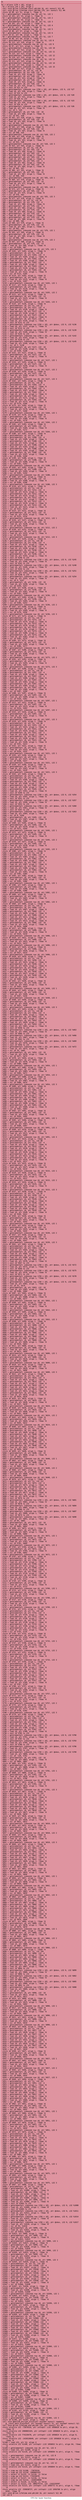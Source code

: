 digraph "CFG for 'main' function" {
	label="CFG for 'main' function";

	Node0x16aaf7a0 [shape=record,color="#b70d28ff", style=filled, fillcolor="#b70d2870" fontname="Courier",label="{0:\l|  %1 = alloca [176 x i8], align 1\l  %2 = alloca [16 x i8], align 1\l  call void @llvm.lifetime.start.p0(i64 16, ptr nonnull %2) #4\l  call void @llvm.lifetime.start.p0(i64 176, ptr nonnull %1) #4\l  store i8 99, ptr %1, align 1, !tbaa !6\l  %3 = getelementptr inbounds nuw i8, ptr %1, i32 1\l  store i8 101, ptr %3, align 1, !tbaa !6\l  %4 = getelementptr inbounds nuw i8, ptr %1, i32 2\l  store i8 115, ptr %4, align 1, !tbaa !6\l  %5 = getelementptr inbounds nuw i8, ptr %1, i32 3\l  store i8 101, ptr %5, align 1, !tbaa !6\l  %6 = getelementptr inbounds nuw i8, ptr %1, i32 4\l  store i8 52, ptr %6, align 1, !tbaa !6\l  %7 = getelementptr inbounds nuw i8, ptr %1, i32 5\l  store i8 48, ptr %7, align 1, !tbaa !6\l  %8 = getelementptr inbounds nuw i8, ptr %1, i32 6\l  store i8 52, ptr %8, align 1, !tbaa !6\l  %9 = getelementptr inbounds nuw i8, ptr %1, i32 7\l  store i8 48, ptr %9, align 1, !tbaa !6\l  %10 = getelementptr inbounds nuw i8, ptr %1, i32 8\l  store i8 112, ptr %10, align 1, !tbaa !6\l  %11 = getelementptr inbounds nuw i8, ptr %1, i32 9\l  store i8 97, ptr %11, align 1, !tbaa !6\l  %12 = getelementptr inbounds nuw i8, ptr %1, i32 10\l  store i8 115, ptr %12, align 1, !tbaa !6\l  %13 = getelementptr inbounds nuw i8, ptr %1, i32 11\l  store i8 115, ptr %13, align 1, !tbaa !6\l  %14 = getelementptr inbounds nuw i8, ptr %1, i32 12\l  store i8 119, ptr %14, align 1, !tbaa !6\l  %15 = getelementptr inbounds nuw i8, ptr %1, i32 13\l  store i8 111, ptr %15, align 1, !tbaa !6\l  %16 = getelementptr inbounds nuw i8, ptr %1, i32 14\l  store i8 114, ptr %16, align 1, !tbaa !6\l  %17 = getelementptr inbounds nuw i8, ptr %1, i32 15\l  store i8 100, ptr %17, align 1, !tbaa !6\l  %18 = getelementptr i8, ptr %1, i32 16\l  %19 = getelementptr i8, ptr %18, i32 -4\l  %20 = load i8, ptr %19, align 1, !tbaa !6\l  %21 = getelementptr i8, ptr %18, i32 -3\l  %22 = load i8, ptr %21, align 1, !tbaa !6\l  %23 = getelementptr i8, ptr %18, i32 -2\l  %24 = load i8, ptr %23, align 1, !tbaa !6\l  %25 = getelementptr i8, ptr %18, i32 -1\l  %26 = load i8, ptr %25, align 1, !tbaa !6\l  %27 = zext i8 %22 to i32\l  %28 = getelementptr inbounds nuw [256 x i8], ptr @sbox, i32 0, i32 %27\l  %29 = load i8, ptr %28, align 1, !tbaa !6\l  %30 = zext i8 %24 to i32\l  %31 = getelementptr inbounds nuw [256 x i8], ptr @sbox, i32 0, i32 %30\l  %32 = load i8, ptr %31, align 1, !tbaa !6\l  %33 = zext i8 %26 to i32\l  %34 = getelementptr inbounds nuw [256 x i8], ptr @sbox, i32 0, i32 %33\l  %35 = load i8, ptr %34, align 1, !tbaa !6\l  %36 = zext i8 %20 to i32\l  %37 = getelementptr inbounds nuw [256 x i8], ptr @sbox, i32 0, i32 %36\l  %38 = load i8, ptr %37, align 1, !tbaa !6\l  %39 = xor i8 1, %29\l  %40 = getelementptr i8, ptr %18, i32 -16\l  %41 = load i8, ptr %40, align 1, !tbaa !6\l  %42 = xor i8 %41, %39\l  store i8 %42, ptr %18, align 1, !tbaa !6\l  %43 = getelementptr i8, ptr %18, i32 -15\l  %44 = load i8, ptr %43, align 1, !tbaa !6\l  %45 = xor i8 %44, %32\l  %46 = getelementptr inbounds nuw i8, ptr %18, i32 1\l  store i8 %45, ptr %46, align 1, !tbaa !6\l  %47 = getelementptr i8, ptr %18, i32 -14\l  %48 = load i8, ptr %47, align 1, !tbaa !6\l  %49 = xor i8 %48, %35\l  %50 = getelementptr inbounds nuw i8, ptr %18, i32 2\l  store i8 %49, ptr %50, align 1, !tbaa !6\l  %51 = getelementptr i8, ptr %18, i32 -13\l  %52 = load i8, ptr %51, align 1, !tbaa !6\l  %53 = xor i8 %52, %38\l  %54 = getelementptr inbounds nuw i8, ptr %18, i32 3\l  store i8 %53, ptr %54, align 1, !tbaa !6\l  %55 = getelementptr i8, ptr %1, i32 20\l  %56 = getelementptr i8, ptr %55, i32 -4\l  %57 = load i8, ptr %56, align 1, !tbaa !6\l  %58 = getelementptr i8, ptr %55, i32 -3\l  %59 = load i8, ptr %58, align 1, !tbaa !6\l  %60 = getelementptr i8, ptr %55, i32 -2\l  %61 = load i8, ptr %60, align 1, !tbaa !6\l  %62 = getelementptr i8, ptr %55, i32 -1\l  %63 = load i8, ptr %62, align 1, !tbaa !6\l  %64 = getelementptr i8, ptr %55, i32 -16\l  %65 = load i8, ptr %64, align 1, !tbaa !6\l  %66 = xor i8 %65, %57\l  store i8 %66, ptr %55, align 1, !tbaa !6\l  %67 = getelementptr i8, ptr %55, i32 -15\l  %68 = load i8, ptr %67, align 1, !tbaa !6\l  %69 = xor i8 %68, %59\l  %70 = getelementptr inbounds nuw i8, ptr %55, i32 1\l  store i8 %69, ptr %70, align 1, !tbaa !6\l  %71 = getelementptr i8, ptr %55, i32 -14\l  %72 = load i8, ptr %71, align 1, !tbaa !6\l  %73 = xor i8 %72, %61\l  %74 = getelementptr inbounds nuw i8, ptr %55, i32 2\l  store i8 %73, ptr %74, align 1, !tbaa !6\l  %75 = getelementptr i8, ptr %55, i32 -13\l  %76 = load i8, ptr %75, align 1, !tbaa !6\l  %77 = xor i8 %76, %63\l  %78 = getelementptr inbounds nuw i8, ptr %55, i32 3\l  store i8 %77, ptr %78, align 1, !tbaa !6\l  %79 = getelementptr i8, ptr %1, i32 24\l  %80 = getelementptr i8, ptr %79, i32 -4\l  %81 = load i8, ptr %80, align 1, !tbaa !6\l  %82 = getelementptr i8, ptr %79, i32 -3\l  %83 = load i8, ptr %82, align 1, !tbaa !6\l  %84 = getelementptr i8, ptr %79, i32 -2\l  %85 = load i8, ptr %84, align 1, !tbaa !6\l  %86 = getelementptr i8, ptr %79, i32 -1\l  %87 = load i8, ptr %86, align 1, !tbaa !6\l  %88 = getelementptr i8, ptr %79, i32 -16\l  %89 = load i8, ptr %88, align 1, !tbaa !6\l  %90 = xor i8 %89, %81\l  store i8 %90, ptr %79, align 1, !tbaa !6\l  %91 = getelementptr i8, ptr %79, i32 -15\l  %92 = load i8, ptr %91, align 1, !tbaa !6\l  %93 = xor i8 %92, %83\l  %94 = getelementptr inbounds nuw i8, ptr %79, i32 1\l  store i8 %93, ptr %94, align 1, !tbaa !6\l  %95 = getelementptr i8, ptr %79, i32 -14\l  %96 = load i8, ptr %95, align 1, !tbaa !6\l  %97 = xor i8 %96, %85\l  %98 = getelementptr inbounds nuw i8, ptr %79, i32 2\l  store i8 %97, ptr %98, align 1, !tbaa !6\l  %99 = getelementptr i8, ptr %79, i32 -13\l  %100 = load i8, ptr %99, align 1, !tbaa !6\l  %101 = xor i8 %100, %87\l  %102 = getelementptr inbounds nuw i8, ptr %79, i32 3\l  store i8 %101, ptr %102, align 1, !tbaa !6\l  %103 = getelementptr i8, ptr %1, i32 28\l  %104 = getelementptr i8, ptr %103, i32 -4\l  %105 = load i8, ptr %104, align 1, !tbaa !6\l  %106 = getelementptr i8, ptr %103, i32 -3\l  %107 = load i8, ptr %106, align 1, !tbaa !6\l  %108 = getelementptr i8, ptr %103, i32 -2\l  %109 = load i8, ptr %108, align 1, !tbaa !6\l  %110 = getelementptr i8, ptr %103, i32 -1\l  %111 = load i8, ptr %110, align 1, !tbaa !6\l  %112 = getelementptr i8, ptr %103, i32 -16\l  %113 = load i8, ptr %112, align 1, !tbaa !6\l  %114 = xor i8 %113, %105\l  store i8 %114, ptr %103, align 1, !tbaa !6\l  %115 = getelementptr i8, ptr %103, i32 -15\l  %116 = load i8, ptr %115, align 1, !tbaa !6\l  %117 = xor i8 %116, %107\l  %118 = getelementptr inbounds nuw i8, ptr %103, i32 1\l  store i8 %117, ptr %118, align 1, !tbaa !6\l  %119 = getelementptr i8, ptr %103, i32 -14\l  %120 = load i8, ptr %119, align 1, !tbaa !6\l  %121 = xor i8 %120, %109\l  %122 = getelementptr inbounds nuw i8, ptr %103, i32 2\l  store i8 %121, ptr %122, align 1, !tbaa !6\l  %123 = getelementptr i8, ptr %103, i32 -13\l  %124 = load i8, ptr %123, align 1, !tbaa !6\l  %125 = xor i8 %124, %111\l  %126 = getelementptr inbounds nuw i8, ptr %103, i32 3\l  store i8 %125, ptr %126, align 1, !tbaa !6\l  %127 = getelementptr i8, ptr %1, i32 32\l  %128 = getelementptr i8, ptr %127, i32 -4\l  %129 = load i8, ptr %128, align 1, !tbaa !6\l  %130 = getelementptr i8, ptr %127, i32 -3\l  %131 = load i8, ptr %130, align 1, !tbaa !6\l  %132 = getelementptr i8, ptr %127, i32 -2\l  %133 = load i8, ptr %132, align 1, !tbaa !6\l  %134 = getelementptr i8, ptr %127, i32 -1\l  %135 = load i8, ptr %134, align 1, !tbaa !6\l  %136 = zext i8 %131 to i32\l  %137 = getelementptr inbounds nuw [256 x i8], ptr @sbox, i32 0, i32 %136\l  %138 = load i8, ptr %137, align 1, !tbaa !6\l  %139 = zext i8 %133 to i32\l  %140 = getelementptr inbounds nuw [256 x i8], ptr @sbox, i32 0, i32 %139\l  %141 = load i8, ptr %140, align 1, !tbaa !6\l  %142 = zext i8 %135 to i32\l  %143 = getelementptr inbounds nuw [256 x i8], ptr @sbox, i32 0, i32 %142\l  %144 = load i8, ptr %143, align 1, !tbaa !6\l  %145 = zext i8 %129 to i32\l  %146 = getelementptr inbounds nuw [256 x i8], ptr @sbox, i32 0, i32 %145\l  %147 = load i8, ptr %146, align 1, !tbaa !6\l  %148 = xor i8 2, %138\l  %149 = getelementptr i8, ptr %127, i32 -16\l  %150 = load i8, ptr %149, align 1, !tbaa !6\l  %151 = xor i8 %150, %148\l  store i8 %151, ptr %127, align 1, !tbaa !6\l  %152 = getelementptr i8, ptr %127, i32 -15\l  %153 = load i8, ptr %152, align 1, !tbaa !6\l  %154 = xor i8 %153, %141\l  %155 = getelementptr inbounds nuw i8, ptr %127, i32 1\l  store i8 %154, ptr %155, align 1, !tbaa !6\l  %156 = getelementptr i8, ptr %127, i32 -14\l  %157 = load i8, ptr %156, align 1, !tbaa !6\l  %158 = xor i8 %157, %144\l  %159 = getelementptr inbounds nuw i8, ptr %127, i32 2\l  store i8 %158, ptr %159, align 1, !tbaa !6\l  %160 = getelementptr i8, ptr %127, i32 -13\l  %161 = load i8, ptr %160, align 1, !tbaa !6\l  %162 = xor i8 %161, %147\l  %163 = getelementptr inbounds nuw i8, ptr %127, i32 3\l  store i8 %162, ptr %163, align 1, !tbaa !6\l  %164 = getelementptr i8, ptr %1, i32 36\l  %165 = getelementptr i8, ptr %164, i32 -4\l  %166 = load i8, ptr %165, align 1, !tbaa !6\l  %167 = getelementptr i8, ptr %164, i32 -3\l  %168 = load i8, ptr %167, align 1, !tbaa !6\l  %169 = getelementptr i8, ptr %164, i32 -2\l  %170 = load i8, ptr %169, align 1, !tbaa !6\l  %171 = getelementptr i8, ptr %164, i32 -1\l  %172 = load i8, ptr %171, align 1, !tbaa !6\l  %173 = getelementptr i8, ptr %164, i32 -16\l  %174 = load i8, ptr %173, align 1, !tbaa !6\l  %175 = xor i8 %174, %166\l  store i8 %175, ptr %164, align 1, !tbaa !6\l  %176 = getelementptr i8, ptr %164, i32 -15\l  %177 = load i8, ptr %176, align 1, !tbaa !6\l  %178 = xor i8 %177, %168\l  %179 = getelementptr inbounds nuw i8, ptr %164, i32 1\l  store i8 %178, ptr %179, align 1, !tbaa !6\l  %180 = getelementptr i8, ptr %164, i32 -14\l  %181 = load i8, ptr %180, align 1, !tbaa !6\l  %182 = xor i8 %181, %170\l  %183 = getelementptr inbounds nuw i8, ptr %164, i32 2\l  store i8 %182, ptr %183, align 1, !tbaa !6\l  %184 = getelementptr i8, ptr %164, i32 -13\l  %185 = load i8, ptr %184, align 1, !tbaa !6\l  %186 = xor i8 %185, %172\l  %187 = getelementptr inbounds nuw i8, ptr %164, i32 3\l  store i8 %186, ptr %187, align 1, !tbaa !6\l  %188 = getelementptr i8, ptr %1, i32 40\l  %189 = getelementptr i8, ptr %188, i32 -4\l  %190 = load i8, ptr %189, align 1, !tbaa !6\l  %191 = getelementptr i8, ptr %188, i32 -3\l  %192 = load i8, ptr %191, align 1, !tbaa !6\l  %193 = getelementptr i8, ptr %188, i32 -2\l  %194 = load i8, ptr %193, align 1, !tbaa !6\l  %195 = getelementptr i8, ptr %188, i32 -1\l  %196 = load i8, ptr %195, align 1, !tbaa !6\l  %197 = getelementptr i8, ptr %188, i32 -16\l  %198 = load i8, ptr %197, align 1, !tbaa !6\l  %199 = xor i8 %198, %190\l  store i8 %199, ptr %188, align 1, !tbaa !6\l  %200 = getelementptr i8, ptr %188, i32 -15\l  %201 = load i8, ptr %200, align 1, !tbaa !6\l  %202 = xor i8 %201, %192\l  %203 = getelementptr inbounds nuw i8, ptr %188, i32 1\l  store i8 %202, ptr %203, align 1, !tbaa !6\l  %204 = getelementptr i8, ptr %188, i32 -14\l  %205 = load i8, ptr %204, align 1, !tbaa !6\l  %206 = xor i8 %205, %194\l  %207 = getelementptr inbounds nuw i8, ptr %188, i32 2\l  store i8 %206, ptr %207, align 1, !tbaa !6\l  %208 = getelementptr i8, ptr %188, i32 -13\l  %209 = load i8, ptr %208, align 1, !tbaa !6\l  %210 = xor i8 %209, %196\l  %211 = getelementptr inbounds nuw i8, ptr %188, i32 3\l  store i8 %210, ptr %211, align 1, !tbaa !6\l  %212 = getelementptr i8, ptr %1, i32 44\l  %213 = getelementptr i8, ptr %212, i32 -4\l  %214 = load i8, ptr %213, align 1, !tbaa !6\l  %215 = getelementptr i8, ptr %212, i32 -3\l  %216 = load i8, ptr %215, align 1, !tbaa !6\l  %217 = getelementptr i8, ptr %212, i32 -2\l  %218 = load i8, ptr %217, align 1, !tbaa !6\l  %219 = getelementptr i8, ptr %212, i32 -1\l  %220 = load i8, ptr %219, align 1, !tbaa !6\l  %221 = getelementptr i8, ptr %212, i32 -16\l  %222 = load i8, ptr %221, align 1, !tbaa !6\l  %223 = xor i8 %222, %214\l  store i8 %223, ptr %212, align 1, !tbaa !6\l  %224 = getelementptr i8, ptr %212, i32 -15\l  %225 = load i8, ptr %224, align 1, !tbaa !6\l  %226 = xor i8 %225, %216\l  %227 = getelementptr inbounds nuw i8, ptr %212, i32 1\l  store i8 %226, ptr %227, align 1, !tbaa !6\l  %228 = getelementptr i8, ptr %212, i32 -14\l  %229 = load i8, ptr %228, align 1, !tbaa !6\l  %230 = xor i8 %229, %218\l  %231 = getelementptr inbounds nuw i8, ptr %212, i32 2\l  store i8 %230, ptr %231, align 1, !tbaa !6\l  %232 = getelementptr i8, ptr %212, i32 -13\l  %233 = load i8, ptr %232, align 1, !tbaa !6\l  %234 = xor i8 %233, %220\l  %235 = getelementptr inbounds nuw i8, ptr %212, i32 3\l  store i8 %234, ptr %235, align 1, !tbaa !6\l  %236 = getelementptr i8, ptr %1, i32 48\l  %237 = getelementptr i8, ptr %236, i32 -4\l  %238 = load i8, ptr %237, align 1, !tbaa !6\l  %239 = getelementptr i8, ptr %236, i32 -3\l  %240 = load i8, ptr %239, align 1, !tbaa !6\l  %241 = getelementptr i8, ptr %236, i32 -2\l  %242 = load i8, ptr %241, align 1, !tbaa !6\l  %243 = getelementptr i8, ptr %236, i32 -1\l  %244 = load i8, ptr %243, align 1, !tbaa !6\l  %245 = zext i8 %240 to i32\l  %246 = getelementptr inbounds nuw [256 x i8], ptr @sbox, i32 0, i32 %245\l  %247 = load i8, ptr %246, align 1, !tbaa !6\l  %248 = zext i8 %242 to i32\l  %249 = getelementptr inbounds nuw [256 x i8], ptr @sbox, i32 0, i32 %248\l  %250 = load i8, ptr %249, align 1, !tbaa !6\l  %251 = zext i8 %244 to i32\l  %252 = getelementptr inbounds nuw [256 x i8], ptr @sbox, i32 0, i32 %251\l  %253 = load i8, ptr %252, align 1, !tbaa !6\l  %254 = zext i8 %238 to i32\l  %255 = getelementptr inbounds nuw [256 x i8], ptr @sbox, i32 0, i32 %254\l  %256 = load i8, ptr %255, align 1, !tbaa !6\l  %257 = xor i8 4, %247\l  %258 = getelementptr i8, ptr %236, i32 -16\l  %259 = load i8, ptr %258, align 1, !tbaa !6\l  %260 = xor i8 %259, %257\l  store i8 %260, ptr %236, align 1, !tbaa !6\l  %261 = getelementptr i8, ptr %236, i32 -15\l  %262 = load i8, ptr %261, align 1, !tbaa !6\l  %263 = xor i8 %262, %250\l  %264 = getelementptr inbounds nuw i8, ptr %236, i32 1\l  store i8 %263, ptr %264, align 1, !tbaa !6\l  %265 = getelementptr i8, ptr %236, i32 -14\l  %266 = load i8, ptr %265, align 1, !tbaa !6\l  %267 = xor i8 %266, %253\l  %268 = getelementptr inbounds nuw i8, ptr %236, i32 2\l  store i8 %267, ptr %268, align 1, !tbaa !6\l  %269 = getelementptr i8, ptr %236, i32 -13\l  %270 = load i8, ptr %269, align 1, !tbaa !6\l  %271 = xor i8 %270, %256\l  %272 = getelementptr inbounds nuw i8, ptr %236, i32 3\l  store i8 %271, ptr %272, align 1, !tbaa !6\l  %273 = getelementptr i8, ptr %1, i32 52\l  %274 = getelementptr i8, ptr %273, i32 -4\l  %275 = load i8, ptr %274, align 1, !tbaa !6\l  %276 = getelementptr i8, ptr %273, i32 -3\l  %277 = load i8, ptr %276, align 1, !tbaa !6\l  %278 = getelementptr i8, ptr %273, i32 -2\l  %279 = load i8, ptr %278, align 1, !tbaa !6\l  %280 = getelementptr i8, ptr %273, i32 -1\l  %281 = load i8, ptr %280, align 1, !tbaa !6\l  %282 = getelementptr i8, ptr %273, i32 -16\l  %283 = load i8, ptr %282, align 1, !tbaa !6\l  %284 = xor i8 %283, %275\l  store i8 %284, ptr %273, align 1, !tbaa !6\l  %285 = getelementptr i8, ptr %273, i32 -15\l  %286 = load i8, ptr %285, align 1, !tbaa !6\l  %287 = xor i8 %286, %277\l  %288 = getelementptr inbounds nuw i8, ptr %273, i32 1\l  store i8 %287, ptr %288, align 1, !tbaa !6\l  %289 = getelementptr i8, ptr %273, i32 -14\l  %290 = load i8, ptr %289, align 1, !tbaa !6\l  %291 = xor i8 %290, %279\l  %292 = getelementptr inbounds nuw i8, ptr %273, i32 2\l  store i8 %291, ptr %292, align 1, !tbaa !6\l  %293 = getelementptr i8, ptr %273, i32 -13\l  %294 = load i8, ptr %293, align 1, !tbaa !6\l  %295 = xor i8 %294, %281\l  %296 = getelementptr inbounds nuw i8, ptr %273, i32 3\l  store i8 %295, ptr %296, align 1, !tbaa !6\l  %297 = getelementptr i8, ptr %1, i32 56\l  %298 = getelementptr i8, ptr %297, i32 -4\l  %299 = load i8, ptr %298, align 1, !tbaa !6\l  %300 = getelementptr i8, ptr %297, i32 -3\l  %301 = load i8, ptr %300, align 1, !tbaa !6\l  %302 = getelementptr i8, ptr %297, i32 -2\l  %303 = load i8, ptr %302, align 1, !tbaa !6\l  %304 = getelementptr i8, ptr %297, i32 -1\l  %305 = load i8, ptr %304, align 1, !tbaa !6\l  %306 = getelementptr i8, ptr %297, i32 -16\l  %307 = load i8, ptr %306, align 1, !tbaa !6\l  %308 = xor i8 %307, %299\l  store i8 %308, ptr %297, align 1, !tbaa !6\l  %309 = getelementptr i8, ptr %297, i32 -15\l  %310 = load i8, ptr %309, align 1, !tbaa !6\l  %311 = xor i8 %310, %301\l  %312 = getelementptr inbounds nuw i8, ptr %297, i32 1\l  store i8 %311, ptr %312, align 1, !tbaa !6\l  %313 = getelementptr i8, ptr %297, i32 -14\l  %314 = load i8, ptr %313, align 1, !tbaa !6\l  %315 = xor i8 %314, %303\l  %316 = getelementptr inbounds nuw i8, ptr %297, i32 2\l  store i8 %315, ptr %316, align 1, !tbaa !6\l  %317 = getelementptr i8, ptr %297, i32 -13\l  %318 = load i8, ptr %317, align 1, !tbaa !6\l  %319 = xor i8 %318, %305\l  %320 = getelementptr inbounds nuw i8, ptr %297, i32 3\l  store i8 %319, ptr %320, align 1, !tbaa !6\l  %321 = getelementptr i8, ptr %1, i32 60\l  %322 = getelementptr i8, ptr %321, i32 -4\l  %323 = load i8, ptr %322, align 1, !tbaa !6\l  %324 = getelementptr i8, ptr %321, i32 -3\l  %325 = load i8, ptr %324, align 1, !tbaa !6\l  %326 = getelementptr i8, ptr %321, i32 -2\l  %327 = load i8, ptr %326, align 1, !tbaa !6\l  %328 = getelementptr i8, ptr %321, i32 -1\l  %329 = load i8, ptr %328, align 1, !tbaa !6\l  %330 = getelementptr i8, ptr %321, i32 -16\l  %331 = load i8, ptr %330, align 1, !tbaa !6\l  %332 = xor i8 %331, %323\l  store i8 %332, ptr %321, align 1, !tbaa !6\l  %333 = getelementptr i8, ptr %321, i32 -15\l  %334 = load i8, ptr %333, align 1, !tbaa !6\l  %335 = xor i8 %334, %325\l  %336 = getelementptr inbounds nuw i8, ptr %321, i32 1\l  store i8 %335, ptr %336, align 1, !tbaa !6\l  %337 = getelementptr i8, ptr %321, i32 -14\l  %338 = load i8, ptr %337, align 1, !tbaa !6\l  %339 = xor i8 %338, %327\l  %340 = getelementptr inbounds nuw i8, ptr %321, i32 2\l  store i8 %339, ptr %340, align 1, !tbaa !6\l  %341 = getelementptr i8, ptr %321, i32 -13\l  %342 = load i8, ptr %341, align 1, !tbaa !6\l  %343 = xor i8 %342, %329\l  %344 = getelementptr inbounds nuw i8, ptr %321, i32 3\l  store i8 %343, ptr %344, align 1, !tbaa !6\l  %345 = getelementptr i8, ptr %1, i32 64\l  %346 = getelementptr i8, ptr %345, i32 -4\l  %347 = load i8, ptr %346, align 1, !tbaa !6\l  %348 = getelementptr i8, ptr %345, i32 -3\l  %349 = load i8, ptr %348, align 1, !tbaa !6\l  %350 = getelementptr i8, ptr %345, i32 -2\l  %351 = load i8, ptr %350, align 1, !tbaa !6\l  %352 = getelementptr i8, ptr %345, i32 -1\l  %353 = load i8, ptr %352, align 1, !tbaa !6\l  %354 = zext i8 %349 to i32\l  %355 = getelementptr inbounds nuw [256 x i8], ptr @sbox, i32 0, i32 %354\l  %356 = load i8, ptr %355, align 1, !tbaa !6\l  %357 = zext i8 %351 to i32\l  %358 = getelementptr inbounds nuw [256 x i8], ptr @sbox, i32 0, i32 %357\l  %359 = load i8, ptr %358, align 1, !tbaa !6\l  %360 = zext i8 %353 to i32\l  %361 = getelementptr inbounds nuw [256 x i8], ptr @sbox, i32 0, i32 %360\l  %362 = load i8, ptr %361, align 1, !tbaa !6\l  %363 = zext i8 %347 to i32\l  %364 = getelementptr inbounds nuw [256 x i8], ptr @sbox, i32 0, i32 %363\l  %365 = load i8, ptr %364, align 1, !tbaa !6\l  %366 = xor i8 8, %356\l  %367 = getelementptr i8, ptr %345, i32 -16\l  %368 = load i8, ptr %367, align 1, !tbaa !6\l  %369 = xor i8 %368, %366\l  store i8 %369, ptr %345, align 1, !tbaa !6\l  %370 = getelementptr i8, ptr %345, i32 -15\l  %371 = load i8, ptr %370, align 1, !tbaa !6\l  %372 = xor i8 %371, %359\l  %373 = getelementptr inbounds nuw i8, ptr %345, i32 1\l  store i8 %372, ptr %373, align 1, !tbaa !6\l  %374 = getelementptr i8, ptr %345, i32 -14\l  %375 = load i8, ptr %374, align 1, !tbaa !6\l  %376 = xor i8 %375, %362\l  %377 = getelementptr inbounds nuw i8, ptr %345, i32 2\l  store i8 %376, ptr %377, align 1, !tbaa !6\l  %378 = getelementptr i8, ptr %345, i32 -13\l  %379 = load i8, ptr %378, align 1, !tbaa !6\l  %380 = xor i8 %379, %365\l  %381 = getelementptr inbounds nuw i8, ptr %345, i32 3\l  store i8 %380, ptr %381, align 1, !tbaa !6\l  %382 = getelementptr i8, ptr %1, i32 68\l  %383 = getelementptr i8, ptr %382, i32 -4\l  %384 = load i8, ptr %383, align 1, !tbaa !6\l  %385 = getelementptr i8, ptr %382, i32 -3\l  %386 = load i8, ptr %385, align 1, !tbaa !6\l  %387 = getelementptr i8, ptr %382, i32 -2\l  %388 = load i8, ptr %387, align 1, !tbaa !6\l  %389 = getelementptr i8, ptr %382, i32 -1\l  %390 = load i8, ptr %389, align 1, !tbaa !6\l  %391 = getelementptr i8, ptr %382, i32 -16\l  %392 = load i8, ptr %391, align 1, !tbaa !6\l  %393 = xor i8 %392, %384\l  store i8 %393, ptr %382, align 1, !tbaa !6\l  %394 = getelementptr i8, ptr %382, i32 -15\l  %395 = load i8, ptr %394, align 1, !tbaa !6\l  %396 = xor i8 %395, %386\l  %397 = getelementptr inbounds nuw i8, ptr %382, i32 1\l  store i8 %396, ptr %397, align 1, !tbaa !6\l  %398 = getelementptr i8, ptr %382, i32 -14\l  %399 = load i8, ptr %398, align 1, !tbaa !6\l  %400 = xor i8 %399, %388\l  %401 = getelementptr inbounds nuw i8, ptr %382, i32 2\l  store i8 %400, ptr %401, align 1, !tbaa !6\l  %402 = getelementptr i8, ptr %382, i32 -13\l  %403 = load i8, ptr %402, align 1, !tbaa !6\l  %404 = xor i8 %403, %390\l  %405 = getelementptr inbounds nuw i8, ptr %382, i32 3\l  store i8 %404, ptr %405, align 1, !tbaa !6\l  %406 = getelementptr i8, ptr %1, i32 72\l  %407 = getelementptr i8, ptr %406, i32 -4\l  %408 = load i8, ptr %407, align 1, !tbaa !6\l  %409 = getelementptr i8, ptr %406, i32 -3\l  %410 = load i8, ptr %409, align 1, !tbaa !6\l  %411 = getelementptr i8, ptr %406, i32 -2\l  %412 = load i8, ptr %411, align 1, !tbaa !6\l  %413 = getelementptr i8, ptr %406, i32 -1\l  %414 = load i8, ptr %413, align 1, !tbaa !6\l  %415 = getelementptr i8, ptr %406, i32 -16\l  %416 = load i8, ptr %415, align 1, !tbaa !6\l  %417 = xor i8 %416, %408\l  store i8 %417, ptr %406, align 1, !tbaa !6\l  %418 = getelementptr i8, ptr %406, i32 -15\l  %419 = load i8, ptr %418, align 1, !tbaa !6\l  %420 = xor i8 %419, %410\l  %421 = getelementptr inbounds nuw i8, ptr %406, i32 1\l  store i8 %420, ptr %421, align 1, !tbaa !6\l  %422 = getelementptr i8, ptr %406, i32 -14\l  %423 = load i8, ptr %422, align 1, !tbaa !6\l  %424 = xor i8 %423, %412\l  %425 = getelementptr inbounds nuw i8, ptr %406, i32 2\l  store i8 %424, ptr %425, align 1, !tbaa !6\l  %426 = getelementptr i8, ptr %406, i32 -13\l  %427 = load i8, ptr %426, align 1, !tbaa !6\l  %428 = xor i8 %427, %414\l  %429 = getelementptr inbounds nuw i8, ptr %406, i32 3\l  store i8 %428, ptr %429, align 1, !tbaa !6\l  %430 = getelementptr i8, ptr %1, i32 76\l  %431 = getelementptr i8, ptr %430, i32 -4\l  %432 = load i8, ptr %431, align 1, !tbaa !6\l  %433 = getelementptr i8, ptr %430, i32 -3\l  %434 = load i8, ptr %433, align 1, !tbaa !6\l  %435 = getelementptr i8, ptr %430, i32 -2\l  %436 = load i8, ptr %435, align 1, !tbaa !6\l  %437 = getelementptr i8, ptr %430, i32 -1\l  %438 = load i8, ptr %437, align 1, !tbaa !6\l  %439 = getelementptr i8, ptr %430, i32 -16\l  %440 = load i8, ptr %439, align 1, !tbaa !6\l  %441 = xor i8 %440, %432\l  store i8 %441, ptr %430, align 1, !tbaa !6\l  %442 = getelementptr i8, ptr %430, i32 -15\l  %443 = load i8, ptr %442, align 1, !tbaa !6\l  %444 = xor i8 %443, %434\l  %445 = getelementptr inbounds nuw i8, ptr %430, i32 1\l  store i8 %444, ptr %445, align 1, !tbaa !6\l  %446 = getelementptr i8, ptr %430, i32 -14\l  %447 = load i8, ptr %446, align 1, !tbaa !6\l  %448 = xor i8 %447, %436\l  %449 = getelementptr inbounds nuw i8, ptr %430, i32 2\l  store i8 %448, ptr %449, align 1, !tbaa !6\l  %450 = getelementptr i8, ptr %430, i32 -13\l  %451 = load i8, ptr %450, align 1, !tbaa !6\l  %452 = xor i8 %451, %438\l  %453 = getelementptr inbounds nuw i8, ptr %430, i32 3\l  store i8 %452, ptr %453, align 1, !tbaa !6\l  %454 = getelementptr i8, ptr %1, i32 80\l  %455 = getelementptr i8, ptr %454, i32 -4\l  %456 = load i8, ptr %455, align 1, !tbaa !6\l  %457 = getelementptr i8, ptr %454, i32 -3\l  %458 = load i8, ptr %457, align 1, !tbaa !6\l  %459 = getelementptr i8, ptr %454, i32 -2\l  %460 = load i8, ptr %459, align 1, !tbaa !6\l  %461 = getelementptr i8, ptr %454, i32 -1\l  %462 = load i8, ptr %461, align 1, !tbaa !6\l  %463 = zext i8 %458 to i32\l  %464 = getelementptr inbounds nuw [256 x i8], ptr @sbox, i32 0, i32 %463\l  %465 = load i8, ptr %464, align 1, !tbaa !6\l  %466 = zext i8 %460 to i32\l  %467 = getelementptr inbounds nuw [256 x i8], ptr @sbox, i32 0, i32 %466\l  %468 = load i8, ptr %467, align 1, !tbaa !6\l  %469 = zext i8 %462 to i32\l  %470 = getelementptr inbounds nuw [256 x i8], ptr @sbox, i32 0, i32 %469\l  %471 = load i8, ptr %470, align 1, !tbaa !6\l  %472 = zext i8 %456 to i32\l  %473 = getelementptr inbounds nuw [256 x i8], ptr @sbox, i32 0, i32 %472\l  %474 = load i8, ptr %473, align 1, !tbaa !6\l  %475 = xor i8 16, %465\l  %476 = getelementptr i8, ptr %454, i32 -16\l  %477 = load i8, ptr %476, align 1, !tbaa !6\l  %478 = xor i8 %477, %475\l  store i8 %478, ptr %454, align 1, !tbaa !6\l  %479 = getelementptr i8, ptr %454, i32 -15\l  %480 = load i8, ptr %479, align 1, !tbaa !6\l  %481 = xor i8 %480, %468\l  %482 = getelementptr inbounds nuw i8, ptr %454, i32 1\l  store i8 %481, ptr %482, align 1, !tbaa !6\l  %483 = getelementptr i8, ptr %454, i32 -14\l  %484 = load i8, ptr %483, align 1, !tbaa !6\l  %485 = xor i8 %484, %471\l  %486 = getelementptr inbounds nuw i8, ptr %454, i32 2\l  store i8 %485, ptr %486, align 1, !tbaa !6\l  %487 = getelementptr i8, ptr %454, i32 -13\l  %488 = load i8, ptr %487, align 1, !tbaa !6\l  %489 = xor i8 %488, %474\l  %490 = getelementptr inbounds nuw i8, ptr %454, i32 3\l  store i8 %489, ptr %490, align 1, !tbaa !6\l  %491 = getelementptr i8, ptr %1, i32 84\l  %492 = getelementptr i8, ptr %491, i32 -4\l  %493 = load i8, ptr %492, align 1, !tbaa !6\l  %494 = getelementptr i8, ptr %491, i32 -3\l  %495 = load i8, ptr %494, align 1, !tbaa !6\l  %496 = getelementptr i8, ptr %491, i32 -2\l  %497 = load i8, ptr %496, align 1, !tbaa !6\l  %498 = getelementptr i8, ptr %491, i32 -1\l  %499 = load i8, ptr %498, align 1, !tbaa !6\l  %500 = getelementptr i8, ptr %491, i32 -16\l  %501 = load i8, ptr %500, align 1, !tbaa !6\l  %502 = xor i8 %501, %493\l  store i8 %502, ptr %491, align 1, !tbaa !6\l  %503 = getelementptr i8, ptr %491, i32 -15\l  %504 = load i8, ptr %503, align 1, !tbaa !6\l  %505 = xor i8 %504, %495\l  %506 = getelementptr inbounds nuw i8, ptr %491, i32 1\l  store i8 %505, ptr %506, align 1, !tbaa !6\l  %507 = getelementptr i8, ptr %491, i32 -14\l  %508 = load i8, ptr %507, align 1, !tbaa !6\l  %509 = xor i8 %508, %497\l  %510 = getelementptr inbounds nuw i8, ptr %491, i32 2\l  store i8 %509, ptr %510, align 1, !tbaa !6\l  %511 = getelementptr i8, ptr %491, i32 -13\l  %512 = load i8, ptr %511, align 1, !tbaa !6\l  %513 = xor i8 %512, %499\l  %514 = getelementptr inbounds nuw i8, ptr %491, i32 3\l  store i8 %513, ptr %514, align 1, !tbaa !6\l  %515 = getelementptr i8, ptr %1, i32 88\l  %516 = getelementptr i8, ptr %515, i32 -4\l  %517 = load i8, ptr %516, align 1, !tbaa !6\l  %518 = getelementptr i8, ptr %515, i32 -3\l  %519 = load i8, ptr %518, align 1, !tbaa !6\l  %520 = getelementptr i8, ptr %515, i32 -2\l  %521 = load i8, ptr %520, align 1, !tbaa !6\l  %522 = getelementptr i8, ptr %515, i32 -1\l  %523 = load i8, ptr %522, align 1, !tbaa !6\l  %524 = getelementptr i8, ptr %515, i32 -16\l  %525 = load i8, ptr %524, align 1, !tbaa !6\l  %526 = xor i8 %525, %517\l  store i8 %526, ptr %515, align 1, !tbaa !6\l  %527 = getelementptr i8, ptr %515, i32 -15\l  %528 = load i8, ptr %527, align 1, !tbaa !6\l  %529 = xor i8 %528, %519\l  %530 = getelementptr inbounds nuw i8, ptr %515, i32 1\l  store i8 %529, ptr %530, align 1, !tbaa !6\l  %531 = getelementptr i8, ptr %515, i32 -14\l  %532 = load i8, ptr %531, align 1, !tbaa !6\l  %533 = xor i8 %532, %521\l  %534 = getelementptr inbounds nuw i8, ptr %515, i32 2\l  store i8 %533, ptr %534, align 1, !tbaa !6\l  %535 = getelementptr i8, ptr %515, i32 -13\l  %536 = load i8, ptr %535, align 1, !tbaa !6\l  %537 = xor i8 %536, %523\l  %538 = getelementptr inbounds nuw i8, ptr %515, i32 3\l  store i8 %537, ptr %538, align 1, !tbaa !6\l  %539 = getelementptr i8, ptr %1, i32 92\l  %540 = getelementptr i8, ptr %539, i32 -4\l  %541 = load i8, ptr %540, align 1, !tbaa !6\l  %542 = getelementptr i8, ptr %539, i32 -3\l  %543 = load i8, ptr %542, align 1, !tbaa !6\l  %544 = getelementptr i8, ptr %539, i32 -2\l  %545 = load i8, ptr %544, align 1, !tbaa !6\l  %546 = getelementptr i8, ptr %539, i32 -1\l  %547 = load i8, ptr %546, align 1, !tbaa !6\l  %548 = getelementptr i8, ptr %539, i32 -16\l  %549 = load i8, ptr %548, align 1, !tbaa !6\l  %550 = xor i8 %549, %541\l  store i8 %550, ptr %539, align 1, !tbaa !6\l  %551 = getelementptr i8, ptr %539, i32 -15\l  %552 = load i8, ptr %551, align 1, !tbaa !6\l  %553 = xor i8 %552, %543\l  %554 = getelementptr inbounds nuw i8, ptr %539, i32 1\l  store i8 %553, ptr %554, align 1, !tbaa !6\l  %555 = getelementptr i8, ptr %539, i32 -14\l  %556 = load i8, ptr %555, align 1, !tbaa !6\l  %557 = xor i8 %556, %545\l  %558 = getelementptr inbounds nuw i8, ptr %539, i32 2\l  store i8 %557, ptr %558, align 1, !tbaa !6\l  %559 = getelementptr i8, ptr %539, i32 -13\l  %560 = load i8, ptr %559, align 1, !tbaa !6\l  %561 = xor i8 %560, %547\l  %562 = getelementptr inbounds nuw i8, ptr %539, i32 3\l  store i8 %561, ptr %562, align 1, !tbaa !6\l  %563 = getelementptr i8, ptr %1, i32 96\l  %564 = getelementptr i8, ptr %563, i32 -4\l  %565 = load i8, ptr %564, align 1, !tbaa !6\l  %566 = getelementptr i8, ptr %563, i32 -3\l  %567 = load i8, ptr %566, align 1, !tbaa !6\l  %568 = getelementptr i8, ptr %563, i32 -2\l  %569 = load i8, ptr %568, align 1, !tbaa !6\l  %570 = getelementptr i8, ptr %563, i32 -1\l  %571 = load i8, ptr %570, align 1, !tbaa !6\l  %572 = zext i8 %567 to i32\l  %573 = getelementptr inbounds nuw [256 x i8], ptr @sbox, i32 0, i32 %572\l  %574 = load i8, ptr %573, align 1, !tbaa !6\l  %575 = zext i8 %569 to i32\l  %576 = getelementptr inbounds nuw [256 x i8], ptr @sbox, i32 0, i32 %575\l  %577 = load i8, ptr %576, align 1, !tbaa !6\l  %578 = zext i8 %571 to i32\l  %579 = getelementptr inbounds nuw [256 x i8], ptr @sbox, i32 0, i32 %578\l  %580 = load i8, ptr %579, align 1, !tbaa !6\l  %581 = zext i8 %565 to i32\l  %582 = getelementptr inbounds nuw [256 x i8], ptr @sbox, i32 0, i32 %581\l  %583 = load i8, ptr %582, align 1, !tbaa !6\l  %584 = xor i8 32, %574\l  %585 = getelementptr i8, ptr %563, i32 -16\l  %586 = load i8, ptr %585, align 1, !tbaa !6\l  %587 = xor i8 %586, %584\l  store i8 %587, ptr %563, align 1, !tbaa !6\l  %588 = getelementptr i8, ptr %563, i32 -15\l  %589 = load i8, ptr %588, align 1, !tbaa !6\l  %590 = xor i8 %589, %577\l  %591 = getelementptr inbounds nuw i8, ptr %563, i32 1\l  store i8 %590, ptr %591, align 1, !tbaa !6\l  %592 = getelementptr i8, ptr %563, i32 -14\l  %593 = load i8, ptr %592, align 1, !tbaa !6\l  %594 = xor i8 %593, %580\l  %595 = getelementptr inbounds nuw i8, ptr %563, i32 2\l  store i8 %594, ptr %595, align 1, !tbaa !6\l  %596 = getelementptr i8, ptr %563, i32 -13\l  %597 = load i8, ptr %596, align 1, !tbaa !6\l  %598 = xor i8 %597, %583\l  %599 = getelementptr inbounds nuw i8, ptr %563, i32 3\l  store i8 %598, ptr %599, align 1, !tbaa !6\l  %600 = getelementptr i8, ptr %1, i32 100\l  %601 = getelementptr i8, ptr %600, i32 -4\l  %602 = load i8, ptr %601, align 1, !tbaa !6\l  %603 = getelementptr i8, ptr %600, i32 -3\l  %604 = load i8, ptr %603, align 1, !tbaa !6\l  %605 = getelementptr i8, ptr %600, i32 -2\l  %606 = load i8, ptr %605, align 1, !tbaa !6\l  %607 = getelementptr i8, ptr %600, i32 -1\l  %608 = load i8, ptr %607, align 1, !tbaa !6\l  %609 = getelementptr i8, ptr %600, i32 -16\l  %610 = load i8, ptr %609, align 1, !tbaa !6\l  %611 = xor i8 %610, %602\l  store i8 %611, ptr %600, align 1, !tbaa !6\l  %612 = getelementptr i8, ptr %600, i32 -15\l  %613 = load i8, ptr %612, align 1, !tbaa !6\l  %614 = xor i8 %613, %604\l  %615 = getelementptr inbounds nuw i8, ptr %600, i32 1\l  store i8 %614, ptr %615, align 1, !tbaa !6\l  %616 = getelementptr i8, ptr %600, i32 -14\l  %617 = load i8, ptr %616, align 1, !tbaa !6\l  %618 = xor i8 %617, %606\l  %619 = getelementptr inbounds nuw i8, ptr %600, i32 2\l  store i8 %618, ptr %619, align 1, !tbaa !6\l  %620 = getelementptr i8, ptr %600, i32 -13\l  %621 = load i8, ptr %620, align 1, !tbaa !6\l  %622 = xor i8 %621, %608\l  %623 = getelementptr inbounds nuw i8, ptr %600, i32 3\l  store i8 %622, ptr %623, align 1, !tbaa !6\l  %624 = getelementptr i8, ptr %1, i32 104\l  %625 = getelementptr i8, ptr %624, i32 -4\l  %626 = load i8, ptr %625, align 1, !tbaa !6\l  %627 = getelementptr i8, ptr %624, i32 -3\l  %628 = load i8, ptr %627, align 1, !tbaa !6\l  %629 = getelementptr i8, ptr %624, i32 -2\l  %630 = load i8, ptr %629, align 1, !tbaa !6\l  %631 = getelementptr i8, ptr %624, i32 -1\l  %632 = load i8, ptr %631, align 1, !tbaa !6\l  %633 = getelementptr i8, ptr %624, i32 -16\l  %634 = load i8, ptr %633, align 1, !tbaa !6\l  %635 = xor i8 %634, %626\l  store i8 %635, ptr %624, align 1, !tbaa !6\l  %636 = getelementptr i8, ptr %624, i32 -15\l  %637 = load i8, ptr %636, align 1, !tbaa !6\l  %638 = xor i8 %637, %628\l  %639 = getelementptr inbounds nuw i8, ptr %624, i32 1\l  store i8 %638, ptr %639, align 1, !tbaa !6\l  %640 = getelementptr i8, ptr %624, i32 -14\l  %641 = load i8, ptr %640, align 1, !tbaa !6\l  %642 = xor i8 %641, %630\l  %643 = getelementptr inbounds nuw i8, ptr %624, i32 2\l  store i8 %642, ptr %643, align 1, !tbaa !6\l  %644 = getelementptr i8, ptr %624, i32 -13\l  %645 = load i8, ptr %644, align 1, !tbaa !6\l  %646 = xor i8 %645, %632\l  %647 = getelementptr inbounds nuw i8, ptr %624, i32 3\l  store i8 %646, ptr %647, align 1, !tbaa !6\l  %648 = getelementptr i8, ptr %1, i32 108\l  %649 = getelementptr i8, ptr %648, i32 -4\l  %650 = load i8, ptr %649, align 1, !tbaa !6\l  %651 = getelementptr i8, ptr %648, i32 -3\l  %652 = load i8, ptr %651, align 1, !tbaa !6\l  %653 = getelementptr i8, ptr %648, i32 -2\l  %654 = load i8, ptr %653, align 1, !tbaa !6\l  %655 = getelementptr i8, ptr %648, i32 -1\l  %656 = load i8, ptr %655, align 1, !tbaa !6\l  %657 = getelementptr i8, ptr %648, i32 -16\l  %658 = load i8, ptr %657, align 1, !tbaa !6\l  %659 = xor i8 %658, %650\l  store i8 %659, ptr %648, align 1, !tbaa !6\l  %660 = getelementptr i8, ptr %648, i32 -15\l  %661 = load i8, ptr %660, align 1, !tbaa !6\l  %662 = xor i8 %661, %652\l  %663 = getelementptr inbounds nuw i8, ptr %648, i32 1\l  store i8 %662, ptr %663, align 1, !tbaa !6\l  %664 = getelementptr i8, ptr %648, i32 -14\l  %665 = load i8, ptr %664, align 1, !tbaa !6\l  %666 = xor i8 %665, %654\l  %667 = getelementptr inbounds nuw i8, ptr %648, i32 2\l  store i8 %666, ptr %667, align 1, !tbaa !6\l  %668 = getelementptr i8, ptr %648, i32 -13\l  %669 = load i8, ptr %668, align 1, !tbaa !6\l  %670 = xor i8 %669, %656\l  %671 = getelementptr inbounds nuw i8, ptr %648, i32 3\l  store i8 %670, ptr %671, align 1, !tbaa !6\l  %672 = getelementptr i8, ptr %1, i32 112\l  %673 = getelementptr i8, ptr %672, i32 -4\l  %674 = load i8, ptr %673, align 1, !tbaa !6\l  %675 = getelementptr i8, ptr %672, i32 -3\l  %676 = load i8, ptr %675, align 1, !tbaa !6\l  %677 = getelementptr i8, ptr %672, i32 -2\l  %678 = load i8, ptr %677, align 1, !tbaa !6\l  %679 = getelementptr i8, ptr %672, i32 -1\l  %680 = load i8, ptr %679, align 1, !tbaa !6\l  %681 = zext i8 %676 to i32\l  %682 = getelementptr inbounds nuw [256 x i8], ptr @sbox, i32 0, i32 %681\l  %683 = load i8, ptr %682, align 1, !tbaa !6\l  %684 = zext i8 %678 to i32\l  %685 = getelementptr inbounds nuw [256 x i8], ptr @sbox, i32 0, i32 %684\l  %686 = load i8, ptr %685, align 1, !tbaa !6\l  %687 = zext i8 %680 to i32\l  %688 = getelementptr inbounds nuw [256 x i8], ptr @sbox, i32 0, i32 %687\l  %689 = load i8, ptr %688, align 1, !tbaa !6\l  %690 = zext i8 %674 to i32\l  %691 = getelementptr inbounds nuw [256 x i8], ptr @sbox, i32 0, i32 %690\l  %692 = load i8, ptr %691, align 1, !tbaa !6\l  %693 = xor i8 64, %683\l  %694 = getelementptr i8, ptr %672, i32 -16\l  %695 = load i8, ptr %694, align 1, !tbaa !6\l  %696 = xor i8 %695, %693\l  store i8 %696, ptr %672, align 1, !tbaa !6\l  %697 = getelementptr i8, ptr %672, i32 -15\l  %698 = load i8, ptr %697, align 1, !tbaa !6\l  %699 = xor i8 %698, %686\l  %700 = getelementptr inbounds nuw i8, ptr %672, i32 1\l  store i8 %699, ptr %700, align 1, !tbaa !6\l  %701 = getelementptr i8, ptr %672, i32 -14\l  %702 = load i8, ptr %701, align 1, !tbaa !6\l  %703 = xor i8 %702, %689\l  %704 = getelementptr inbounds nuw i8, ptr %672, i32 2\l  store i8 %703, ptr %704, align 1, !tbaa !6\l  %705 = getelementptr i8, ptr %672, i32 -13\l  %706 = load i8, ptr %705, align 1, !tbaa !6\l  %707 = xor i8 %706, %692\l  %708 = getelementptr inbounds nuw i8, ptr %672, i32 3\l  store i8 %707, ptr %708, align 1, !tbaa !6\l  %709 = getelementptr i8, ptr %1, i32 116\l  %710 = getelementptr i8, ptr %709, i32 -4\l  %711 = load i8, ptr %710, align 1, !tbaa !6\l  %712 = getelementptr i8, ptr %709, i32 -3\l  %713 = load i8, ptr %712, align 1, !tbaa !6\l  %714 = getelementptr i8, ptr %709, i32 -2\l  %715 = load i8, ptr %714, align 1, !tbaa !6\l  %716 = getelementptr i8, ptr %709, i32 -1\l  %717 = load i8, ptr %716, align 1, !tbaa !6\l  %718 = getelementptr i8, ptr %709, i32 -16\l  %719 = load i8, ptr %718, align 1, !tbaa !6\l  %720 = xor i8 %719, %711\l  store i8 %720, ptr %709, align 1, !tbaa !6\l  %721 = getelementptr i8, ptr %709, i32 -15\l  %722 = load i8, ptr %721, align 1, !tbaa !6\l  %723 = xor i8 %722, %713\l  %724 = getelementptr inbounds nuw i8, ptr %709, i32 1\l  store i8 %723, ptr %724, align 1, !tbaa !6\l  %725 = getelementptr i8, ptr %709, i32 -14\l  %726 = load i8, ptr %725, align 1, !tbaa !6\l  %727 = xor i8 %726, %715\l  %728 = getelementptr inbounds nuw i8, ptr %709, i32 2\l  store i8 %727, ptr %728, align 1, !tbaa !6\l  %729 = getelementptr i8, ptr %709, i32 -13\l  %730 = load i8, ptr %729, align 1, !tbaa !6\l  %731 = xor i8 %730, %717\l  %732 = getelementptr inbounds nuw i8, ptr %709, i32 3\l  store i8 %731, ptr %732, align 1, !tbaa !6\l  %733 = getelementptr i8, ptr %1, i32 120\l  %734 = getelementptr i8, ptr %733, i32 -4\l  %735 = load i8, ptr %734, align 1, !tbaa !6\l  %736 = getelementptr i8, ptr %733, i32 -3\l  %737 = load i8, ptr %736, align 1, !tbaa !6\l  %738 = getelementptr i8, ptr %733, i32 -2\l  %739 = load i8, ptr %738, align 1, !tbaa !6\l  %740 = getelementptr i8, ptr %733, i32 -1\l  %741 = load i8, ptr %740, align 1, !tbaa !6\l  %742 = getelementptr i8, ptr %733, i32 -16\l  %743 = load i8, ptr %742, align 1, !tbaa !6\l  %744 = xor i8 %743, %735\l  store i8 %744, ptr %733, align 1, !tbaa !6\l  %745 = getelementptr i8, ptr %733, i32 -15\l  %746 = load i8, ptr %745, align 1, !tbaa !6\l  %747 = xor i8 %746, %737\l  %748 = getelementptr inbounds nuw i8, ptr %733, i32 1\l  store i8 %747, ptr %748, align 1, !tbaa !6\l  %749 = getelementptr i8, ptr %733, i32 -14\l  %750 = load i8, ptr %749, align 1, !tbaa !6\l  %751 = xor i8 %750, %739\l  %752 = getelementptr inbounds nuw i8, ptr %733, i32 2\l  store i8 %751, ptr %752, align 1, !tbaa !6\l  %753 = getelementptr i8, ptr %733, i32 -13\l  %754 = load i8, ptr %753, align 1, !tbaa !6\l  %755 = xor i8 %754, %741\l  %756 = getelementptr inbounds nuw i8, ptr %733, i32 3\l  store i8 %755, ptr %756, align 1, !tbaa !6\l  %757 = getelementptr i8, ptr %1, i32 124\l  %758 = getelementptr i8, ptr %757, i32 -4\l  %759 = load i8, ptr %758, align 1, !tbaa !6\l  %760 = getelementptr i8, ptr %757, i32 -3\l  %761 = load i8, ptr %760, align 1, !tbaa !6\l  %762 = getelementptr i8, ptr %757, i32 -2\l  %763 = load i8, ptr %762, align 1, !tbaa !6\l  %764 = getelementptr i8, ptr %757, i32 -1\l  %765 = load i8, ptr %764, align 1, !tbaa !6\l  %766 = getelementptr i8, ptr %757, i32 -16\l  %767 = load i8, ptr %766, align 1, !tbaa !6\l  %768 = xor i8 %767, %759\l  store i8 %768, ptr %757, align 1, !tbaa !6\l  %769 = getelementptr i8, ptr %757, i32 -15\l  %770 = load i8, ptr %769, align 1, !tbaa !6\l  %771 = xor i8 %770, %761\l  %772 = getelementptr inbounds nuw i8, ptr %757, i32 1\l  store i8 %771, ptr %772, align 1, !tbaa !6\l  %773 = getelementptr i8, ptr %757, i32 -14\l  %774 = load i8, ptr %773, align 1, !tbaa !6\l  %775 = xor i8 %774, %763\l  %776 = getelementptr inbounds nuw i8, ptr %757, i32 2\l  store i8 %775, ptr %776, align 1, !tbaa !6\l  %777 = getelementptr i8, ptr %757, i32 -13\l  %778 = load i8, ptr %777, align 1, !tbaa !6\l  %779 = xor i8 %778, %765\l  %780 = getelementptr inbounds nuw i8, ptr %757, i32 3\l  store i8 %779, ptr %780, align 1, !tbaa !6\l  %781 = getelementptr i8, ptr %1, i32 128\l  %782 = getelementptr i8, ptr %781, i32 -4\l  %783 = load i8, ptr %782, align 1, !tbaa !6\l  %784 = getelementptr i8, ptr %781, i32 -3\l  %785 = load i8, ptr %784, align 1, !tbaa !6\l  %786 = getelementptr i8, ptr %781, i32 -2\l  %787 = load i8, ptr %786, align 1, !tbaa !6\l  %788 = getelementptr i8, ptr %781, i32 -1\l  %789 = load i8, ptr %788, align 1, !tbaa !6\l  %790 = zext i8 %785 to i32\l  %791 = getelementptr inbounds nuw [256 x i8], ptr @sbox, i32 0, i32 %790\l  %792 = load i8, ptr %791, align 1, !tbaa !6\l  %793 = zext i8 %787 to i32\l  %794 = getelementptr inbounds nuw [256 x i8], ptr @sbox, i32 0, i32 %793\l  %795 = load i8, ptr %794, align 1, !tbaa !6\l  %796 = zext i8 %789 to i32\l  %797 = getelementptr inbounds nuw [256 x i8], ptr @sbox, i32 0, i32 %796\l  %798 = load i8, ptr %797, align 1, !tbaa !6\l  %799 = zext i8 %783 to i32\l  %800 = getelementptr inbounds nuw [256 x i8], ptr @sbox, i32 0, i32 %799\l  %801 = load i8, ptr %800, align 1, !tbaa !6\l  %802 = xor i8 -128, %792\l  %803 = getelementptr i8, ptr %781, i32 -16\l  %804 = load i8, ptr %803, align 1, !tbaa !6\l  %805 = xor i8 %804, %802\l  store i8 %805, ptr %781, align 1, !tbaa !6\l  %806 = getelementptr i8, ptr %781, i32 -15\l  %807 = load i8, ptr %806, align 1, !tbaa !6\l  %808 = xor i8 %807, %795\l  %809 = getelementptr inbounds nuw i8, ptr %781, i32 1\l  store i8 %808, ptr %809, align 1, !tbaa !6\l  %810 = getelementptr i8, ptr %781, i32 -14\l  %811 = load i8, ptr %810, align 1, !tbaa !6\l  %812 = xor i8 %811, %798\l  %813 = getelementptr inbounds nuw i8, ptr %781, i32 2\l  store i8 %812, ptr %813, align 1, !tbaa !6\l  %814 = getelementptr i8, ptr %781, i32 -13\l  %815 = load i8, ptr %814, align 1, !tbaa !6\l  %816 = xor i8 %815, %801\l  %817 = getelementptr inbounds nuw i8, ptr %781, i32 3\l  store i8 %816, ptr %817, align 1, !tbaa !6\l  %818 = getelementptr i8, ptr %1, i32 132\l  %819 = getelementptr i8, ptr %818, i32 -4\l  %820 = load i8, ptr %819, align 1, !tbaa !6\l  %821 = getelementptr i8, ptr %818, i32 -3\l  %822 = load i8, ptr %821, align 1, !tbaa !6\l  %823 = getelementptr i8, ptr %818, i32 -2\l  %824 = load i8, ptr %823, align 1, !tbaa !6\l  %825 = getelementptr i8, ptr %818, i32 -1\l  %826 = load i8, ptr %825, align 1, !tbaa !6\l  %827 = getelementptr i8, ptr %818, i32 -16\l  %828 = load i8, ptr %827, align 1, !tbaa !6\l  %829 = xor i8 %828, %820\l  store i8 %829, ptr %818, align 1, !tbaa !6\l  %830 = getelementptr i8, ptr %818, i32 -15\l  %831 = load i8, ptr %830, align 1, !tbaa !6\l  %832 = xor i8 %831, %822\l  %833 = getelementptr inbounds nuw i8, ptr %818, i32 1\l  store i8 %832, ptr %833, align 1, !tbaa !6\l  %834 = getelementptr i8, ptr %818, i32 -14\l  %835 = load i8, ptr %834, align 1, !tbaa !6\l  %836 = xor i8 %835, %824\l  %837 = getelementptr inbounds nuw i8, ptr %818, i32 2\l  store i8 %836, ptr %837, align 1, !tbaa !6\l  %838 = getelementptr i8, ptr %818, i32 -13\l  %839 = load i8, ptr %838, align 1, !tbaa !6\l  %840 = xor i8 %839, %826\l  %841 = getelementptr inbounds nuw i8, ptr %818, i32 3\l  store i8 %840, ptr %841, align 1, !tbaa !6\l  %842 = getelementptr i8, ptr %1, i32 136\l  %843 = getelementptr i8, ptr %842, i32 -4\l  %844 = load i8, ptr %843, align 1, !tbaa !6\l  %845 = getelementptr i8, ptr %842, i32 -3\l  %846 = load i8, ptr %845, align 1, !tbaa !6\l  %847 = getelementptr i8, ptr %842, i32 -2\l  %848 = load i8, ptr %847, align 1, !tbaa !6\l  %849 = getelementptr i8, ptr %842, i32 -1\l  %850 = load i8, ptr %849, align 1, !tbaa !6\l  %851 = getelementptr i8, ptr %842, i32 -16\l  %852 = load i8, ptr %851, align 1, !tbaa !6\l  %853 = xor i8 %852, %844\l  store i8 %853, ptr %842, align 1, !tbaa !6\l  %854 = getelementptr i8, ptr %842, i32 -15\l  %855 = load i8, ptr %854, align 1, !tbaa !6\l  %856 = xor i8 %855, %846\l  %857 = getelementptr inbounds nuw i8, ptr %842, i32 1\l  store i8 %856, ptr %857, align 1, !tbaa !6\l  %858 = getelementptr i8, ptr %842, i32 -14\l  %859 = load i8, ptr %858, align 1, !tbaa !6\l  %860 = xor i8 %859, %848\l  %861 = getelementptr inbounds nuw i8, ptr %842, i32 2\l  store i8 %860, ptr %861, align 1, !tbaa !6\l  %862 = getelementptr i8, ptr %842, i32 -13\l  %863 = load i8, ptr %862, align 1, !tbaa !6\l  %864 = xor i8 %863, %850\l  %865 = getelementptr inbounds nuw i8, ptr %842, i32 3\l  store i8 %864, ptr %865, align 1, !tbaa !6\l  %866 = getelementptr i8, ptr %1, i32 140\l  %867 = getelementptr i8, ptr %866, i32 -4\l  %868 = load i8, ptr %867, align 1, !tbaa !6\l  %869 = getelementptr i8, ptr %866, i32 -3\l  %870 = load i8, ptr %869, align 1, !tbaa !6\l  %871 = getelementptr i8, ptr %866, i32 -2\l  %872 = load i8, ptr %871, align 1, !tbaa !6\l  %873 = getelementptr i8, ptr %866, i32 -1\l  %874 = load i8, ptr %873, align 1, !tbaa !6\l  %875 = getelementptr i8, ptr %866, i32 -16\l  %876 = load i8, ptr %875, align 1, !tbaa !6\l  %877 = xor i8 %876, %868\l  store i8 %877, ptr %866, align 1, !tbaa !6\l  %878 = getelementptr i8, ptr %866, i32 -15\l  %879 = load i8, ptr %878, align 1, !tbaa !6\l  %880 = xor i8 %879, %870\l  %881 = getelementptr inbounds nuw i8, ptr %866, i32 1\l  store i8 %880, ptr %881, align 1, !tbaa !6\l  %882 = getelementptr i8, ptr %866, i32 -14\l  %883 = load i8, ptr %882, align 1, !tbaa !6\l  %884 = xor i8 %883, %872\l  %885 = getelementptr inbounds nuw i8, ptr %866, i32 2\l  store i8 %884, ptr %885, align 1, !tbaa !6\l  %886 = getelementptr i8, ptr %866, i32 -13\l  %887 = load i8, ptr %886, align 1, !tbaa !6\l  %888 = xor i8 %887, %874\l  %889 = getelementptr inbounds nuw i8, ptr %866, i32 3\l  store i8 %888, ptr %889, align 1, !tbaa !6\l  %890 = getelementptr i8, ptr %1, i32 144\l  %891 = getelementptr i8, ptr %890, i32 -4\l  %892 = load i8, ptr %891, align 1, !tbaa !6\l  %893 = getelementptr i8, ptr %890, i32 -3\l  %894 = load i8, ptr %893, align 1, !tbaa !6\l  %895 = getelementptr i8, ptr %890, i32 -2\l  %896 = load i8, ptr %895, align 1, !tbaa !6\l  %897 = getelementptr i8, ptr %890, i32 -1\l  %898 = load i8, ptr %897, align 1, !tbaa !6\l  %899 = zext i8 %894 to i32\l  %900 = getelementptr inbounds nuw [256 x i8], ptr @sbox, i32 0, i32 %899\l  %901 = load i8, ptr %900, align 1, !tbaa !6\l  %902 = zext i8 %896 to i32\l  %903 = getelementptr inbounds nuw [256 x i8], ptr @sbox, i32 0, i32 %902\l  %904 = load i8, ptr %903, align 1, !tbaa !6\l  %905 = zext i8 %898 to i32\l  %906 = getelementptr inbounds nuw [256 x i8], ptr @sbox, i32 0, i32 %905\l  %907 = load i8, ptr %906, align 1, !tbaa !6\l  %908 = zext i8 %892 to i32\l  %909 = getelementptr inbounds nuw [256 x i8], ptr @sbox, i32 0, i32 %908\l  %910 = load i8, ptr %909, align 1, !tbaa !6\l  %911 = xor i8 27, %901\l  %912 = getelementptr i8, ptr %890, i32 -16\l  %913 = load i8, ptr %912, align 1, !tbaa !6\l  %914 = xor i8 %913, %911\l  store i8 %914, ptr %890, align 1, !tbaa !6\l  %915 = getelementptr i8, ptr %890, i32 -15\l  %916 = load i8, ptr %915, align 1, !tbaa !6\l  %917 = xor i8 %916, %904\l  %918 = getelementptr inbounds nuw i8, ptr %890, i32 1\l  store i8 %917, ptr %918, align 1, !tbaa !6\l  %919 = getelementptr i8, ptr %890, i32 -14\l  %920 = load i8, ptr %919, align 1, !tbaa !6\l  %921 = xor i8 %920, %907\l  %922 = getelementptr inbounds nuw i8, ptr %890, i32 2\l  store i8 %921, ptr %922, align 1, !tbaa !6\l  %923 = getelementptr i8, ptr %890, i32 -13\l  %924 = load i8, ptr %923, align 1, !tbaa !6\l  %925 = xor i8 %924, %910\l  %926 = getelementptr inbounds nuw i8, ptr %890, i32 3\l  store i8 %925, ptr %926, align 1, !tbaa !6\l  %927 = getelementptr i8, ptr %1, i32 148\l  %928 = getelementptr i8, ptr %927, i32 -4\l  %929 = load i8, ptr %928, align 1, !tbaa !6\l  %930 = getelementptr i8, ptr %927, i32 -3\l  %931 = load i8, ptr %930, align 1, !tbaa !6\l  %932 = getelementptr i8, ptr %927, i32 -2\l  %933 = load i8, ptr %932, align 1, !tbaa !6\l  %934 = getelementptr i8, ptr %927, i32 -1\l  %935 = load i8, ptr %934, align 1, !tbaa !6\l  %936 = getelementptr i8, ptr %927, i32 -16\l  %937 = load i8, ptr %936, align 1, !tbaa !6\l  %938 = xor i8 %937, %929\l  store i8 %938, ptr %927, align 1, !tbaa !6\l  %939 = getelementptr i8, ptr %927, i32 -15\l  %940 = load i8, ptr %939, align 1, !tbaa !6\l  %941 = xor i8 %940, %931\l  %942 = getelementptr inbounds nuw i8, ptr %927, i32 1\l  store i8 %941, ptr %942, align 1, !tbaa !6\l  %943 = getelementptr i8, ptr %927, i32 -14\l  %944 = load i8, ptr %943, align 1, !tbaa !6\l  %945 = xor i8 %944, %933\l  %946 = getelementptr inbounds nuw i8, ptr %927, i32 2\l  store i8 %945, ptr %946, align 1, !tbaa !6\l  %947 = getelementptr i8, ptr %927, i32 -13\l  %948 = load i8, ptr %947, align 1, !tbaa !6\l  %949 = xor i8 %948, %935\l  %950 = getelementptr inbounds nuw i8, ptr %927, i32 3\l  store i8 %949, ptr %950, align 1, !tbaa !6\l  %951 = getelementptr i8, ptr %1, i32 152\l  %952 = getelementptr i8, ptr %951, i32 -4\l  %953 = load i8, ptr %952, align 1, !tbaa !6\l  %954 = getelementptr i8, ptr %951, i32 -3\l  %955 = load i8, ptr %954, align 1, !tbaa !6\l  %956 = getelementptr i8, ptr %951, i32 -2\l  %957 = load i8, ptr %956, align 1, !tbaa !6\l  %958 = getelementptr i8, ptr %951, i32 -1\l  %959 = load i8, ptr %958, align 1, !tbaa !6\l  %960 = getelementptr i8, ptr %951, i32 -16\l  %961 = load i8, ptr %960, align 1, !tbaa !6\l  %962 = xor i8 %961, %953\l  store i8 %962, ptr %951, align 1, !tbaa !6\l  %963 = getelementptr i8, ptr %951, i32 -15\l  %964 = load i8, ptr %963, align 1, !tbaa !6\l  %965 = xor i8 %964, %955\l  %966 = getelementptr inbounds nuw i8, ptr %951, i32 1\l  store i8 %965, ptr %966, align 1, !tbaa !6\l  %967 = getelementptr i8, ptr %951, i32 -14\l  %968 = load i8, ptr %967, align 1, !tbaa !6\l  %969 = xor i8 %968, %957\l  %970 = getelementptr inbounds nuw i8, ptr %951, i32 2\l  store i8 %969, ptr %970, align 1, !tbaa !6\l  %971 = getelementptr i8, ptr %951, i32 -13\l  %972 = load i8, ptr %971, align 1, !tbaa !6\l  %973 = xor i8 %972, %959\l  %974 = getelementptr inbounds nuw i8, ptr %951, i32 3\l  store i8 %973, ptr %974, align 1, !tbaa !6\l  %975 = getelementptr i8, ptr %1, i32 156\l  %976 = getelementptr i8, ptr %975, i32 -4\l  %977 = load i8, ptr %976, align 1, !tbaa !6\l  %978 = getelementptr i8, ptr %975, i32 -3\l  %979 = load i8, ptr %978, align 1, !tbaa !6\l  %980 = getelementptr i8, ptr %975, i32 -2\l  %981 = load i8, ptr %980, align 1, !tbaa !6\l  %982 = getelementptr i8, ptr %975, i32 -1\l  %983 = load i8, ptr %982, align 1, !tbaa !6\l  %984 = getelementptr i8, ptr %975, i32 -16\l  %985 = load i8, ptr %984, align 1, !tbaa !6\l  %986 = xor i8 %985, %977\l  store i8 %986, ptr %975, align 1, !tbaa !6\l  %987 = getelementptr i8, ptr %975, i32 -15\l  %988 = load i8, ptr %987, align 1, !tbaa !6\l  %989 = xor i8 %988, %979\l  %990 = getelementptr inbounds nuw i8, ptr %975, i32 1\l  store i8 %989, ptr %990, align 1, !tbaa !6\l  %991 = getelementptr i8, ptr %975, i32 -14\l  %992 = load i8, ptr %991, align 1, !tbaa !6\l  %993 = xor i8 %992, %981\l  %994 = getelementptr inbounds nuw i8, ptr %975, i32 2\l  store i8 %993, ptr %994, align 1, !tbaa !6\l  %995 = getelementptr i8, ptr %975, i32 -13\l  %996 = load i8, ptr %995, align 1, !tbaa !6\l  %997 = xor i8 %996, %983\l  %998 = getelementptr inbounds nuw i8, ptr %975, i32 3\l  store i8 %997, ptr %998, align 1, !tbaa !6\l  %999 = getelementptr i8, ptr %1, i32 160\l  %1000 = getelementptr i8, ptr %999, i32 -4\l  %1001 = load i8, ptr %1000, align 1, !tbaa !6\l  %1002 = getelementptr i8, ptr %999, i32 -3\l  %1003 = load i8, ptr %1002, align 1, !tbaa !6\l  %1004 = getelementptr i8, ptr %999, i32 -2\l  %1005 = load i8, ptr %1004, align 1, !tbaa !6\l  %1006 = getelementptr i8, ptr %999, i32 -1\l  %1007 = load i8, ptr %1006, align 1, !tbaa !6\l  %1008 = zext i8 %1003 to i32\l  %1009 = getelementptr inbounds nuw [256 x i8], ptr @sbox, i32 0, i32 %1008\l  %1010 = load i8, ptr %1009, align 1, !tbaa !6\l  %1011 = zext i8 %1005 to i32\l  %1012 = getelementptr inbounds nuw [256 x i8], ptr @sbox, i32 0, i32 %1011\l  %1013 = load i8, ptr %1012, align 1, !tbaa !6\l  %1014 = zext i8 %1007 to i32\l  %1015 = getelementptr inbounds nuw [256 x i8], ptr @sbox, i32 0, i32 %1014\l  %1016 = load i8, ptr %1015, align 1, !tbaa !6\l  %1017 = zext i8 %1001 to i32\l  %1018 = getelementptr inbounds nuw [256 x i8], ptr @sbox, i32 0, i32 %1017\l  %1019 = load i8, ptr %1018, align 1, !tbaa !6\l  %1020 = xor i8 54, %1010\l  %1021 = getelementptr i8, ptr %999, i32 -16\l  %1022 = load i8, ptr %1021, align 1, !tbaa !6\l  %1023 = xor i8 %1022, %1020\l  store i8 %1023, ptr %999, align 1, !tbaa !6\l  %1024 = getelementptr i8, ptr %999, i32 -15\l  %1025 = load i8, ptr %1024, align 1, !tbaa !6\l  %1026 = xor i8 %1025, %1013\l  %1027 = getelementptr inbounds nuw i8, ptr %999, i32 1\l  store i8 %1026, ptr %1027, align 1, !tbaa !6\l  %1028 = getelementptr i8, ptr %999, i32 -14\l  %1029 = load i8, ptr %1028, align 1, !tbaa !6\l  %1030 = xor i8 %1029, %1016\l  %1031 = getelementptr inbounds nuw i8, ptr %999, i32 2\l  store i8 %1030, ptr %1031, align 1, !tbaa !6\l  %1032 = getelementptr i8, ptr %999, i32 -13\l  %1033 = load i8, ptr %1032, align 1, !tbaa !6\l  %1034 = xor i8 %1033, %1019\l  %1035 = getelementptr inbounds nuw i8, ptr %999, i32 3\l  store i8 %1034, ptr %1035, align 1, !tbaa !6\l  %1036 = getelementptr i8, ptr %1, i32 164\l  %1037 = getelementptr i8, ptr %1036, i32 -4\l  %1038 = load i8, ptr %1037, align 1, !tbaa !6\l  %1039 = getelementptr i8, ptr %1036, i32 -3\l  %1040 = load i8, ptr %1039, align 1, !tbaa !6\l  %1041 = getelementptr i8, ptr %1036, i32 -2\l  %1042 = load i8, ptr %1041, align 1, !tbaa !6\l  %1043 = getelementptr i8, ptr %1036, i32 -1\l  %1044 = load i8, ptr %1043, align 1, !tbaa !6\l  %1045 = getelementptr i8, ptr %1036, i32 -16\l  %1046 = load i8, ptr %1045, align 1, !tbaa !6\l  %1047 = xor i8 %1046, %1038\l  store i8 %1047, ptr %1036, align 1, !tbaa !6\l  %1048 = getelementptr i8, ptr %1036, i32 -15\l  %1049 = load i8, ptr %1048, align 1, !tbaa !6\l  %1050 = xor i8 %1049, %1040\l  %1051 = getelementptr inbounds nuw i8, ptr %1036, i32 1\l  store i8 %1050, ptr %1051, align 1, !tbaa !6\l  %1052 = getelementptr i8, ptr %1036, i32 -14\l  %1053 = load i8, ptr %1052, align 1, !tbaa !6\l  %1054 = xor i8 %1053, %1042\l  %1055 = getelementptr inbounds nuw i8, ptr %1036, i32 2\l  store i8 %1054, ptr %1055, align 1, !tbaa !6\l  %1056 = getelementptr i8, ptr %1036, i32 -13\l  %1057 = load i8, ptr %1056, align 1, !tbaa !6\l  %1058 = xor i8 %1057, %1044\l  %1059 = getelementptr inbounds nuw i8, ptr %1036, i32 3\l  store i8 %1058, ptr %1059, align 1, !tbaa !6\l  %1060 = getelementptr i8, ptr %1, i32 168\l  %1061 = getelementptr i8, ptr %1060, i32 -4\l  %1062 = load i8, ptr %1061, align 1, !tbaa !6\l  %1063 = getelementptr i8, ptr %1060, i32 -3\l  %1064 = load i8, ptr %1063, align 1, !tbaa !6\l  %1065 = getelementptr i8, ptr %1060, i32 -2\l  %1066 = load i8, ptr %1065, align 1, !tbaa !6\l  %1067 = getelementptr i8, ptr %1060, i32 -1\l  %1068 = load i8, ptr %1067, align 1, !tbaa !6\l  %1069 = getelementptr i8, ptr %1060, i32 -16\l  %1070 = load i8, ptr %1069, align 1, !tbaa !6\l  %1071 = xor i8 %1070, %1062\l  store i8 %1071, ptr %1060, align 1, !tbaa !6\l  %1072 = getelementptr i8, ptr %1060, i32 -15\l  %1073 = load i8, ptr %1072, align 1, !tbaa !6\l  %1074 = xor i8 %1073, %1064\l  %1075 = getelementptr inbounds nuw i8, ptr %1060, i32 1\l  store i8 %1074, ptr %1075, align 1, !tbaa !6\l  %1076 = getelementptr i8, ptr %1060, i32 -14\l  %1077 = load i8, ptr %1076, align 1, !tbaa !6\l  %1078 = xor i8 %1077, %1066\l  %1079 = getelementptr inbounds nuw i8, ptr %1060, i32 2\l  store i8 %1078, ptr %1079, align 1, !tbaa !6\l  %1080 = getelementptr i8, ptr %1060, i32 -13\l  %1081 = load i8, ptr %1080, align 1, !tbaa !6\l  %1082 = xor i8 %1081, %1068\l  %1083 = getelementptr inbounds nuw i8, ptr %1060, i32 3\l  store i8 %1082, ptr %1083, align 1, !tbaa !6\l  %1084 = getelementptr i8, ptr %1, i32 172\l  %1085 = getelementptr i8, ptr %1084, i32 -4\l  %1086 = load i8, ptr %1085, align 1, !tbaa !6\l  %1087 = getelementptr i8, ptr %1084, i32 -3\l  %1088 = load i8, ptr %1087, align 1, !tbaa !6\l  %1089 = getelementptr i8, ptr %1084, i32 -2\l  %1090 = load i8, ptr %1089, align 1, !tbaa !6\l  %1091 = getelementptr i8, ptr %1084, i32 -1\l  %1092 = load i8, ptr %1091, align 1, !tbaa !6\l  %1093 = getelementptr i8, ptr %1084, i32 -16\l  %1094 = load i8, ptr %1093, align 1, !tbaa !6\l  %1095 = xor i8 %1094, %1086\l  store i8 %1095, ptr %1084, align 1, !tbaa !6\l  %1096 = getelementptr i8, ptr %1084, i32 -15\l  %1097 = load i8, ptr %1096, align 1, !tbaa !6\l  %1098 = xor i8 %1097, %1088\l  %1099 = getelementptr inbounds nuw i8, ptr %1084, i32 1\l  store i8 %1098, ptr %1099, align 1, !tbaa !6\l  %1100 = getelementptr i8, ptr %1084, i32 -14\l  %1101 = load i8, ptr %1100, align 1, !tbaa !6\l  %1102 = xor i8 %1101, %1090\l  %1103 = getelementptr inbounds nuw i8, ptr %1084, i32 2\l  store i8 %1102, ptr %1103, align 1, !tbaa !6\l  %1104 = getelementptr i8, ptr %1084, i32 -13\l  %1105 = load i8, ptr %1104, align 1, !tbaa !6\l  %1106 = xor i8 %1105, %1092\l  %1107 = getelementptr inbounds nuw i8, ptr %1084, i32 3\l  store i8 %1106, ptr %1107, align 1, !tbaa !6\l  call void @aes128_encrypt_block(ptr noundef nonnull readonly\l... @__const.main.plaintext, ptr noundef nonnull %1, ptr noundef nonnull %2)\l  call void @llvm.lifetime.end.p0(i64 176, ptr nonnull %1) #4\l  store volatile i32 -73070316, ptr inttoptr (i32 1056816 to ptr), align 16,\l... !tbaa !9\l  store volatile i32 1900803103, ptr inttoptr (i32 1056820 to ptr), align 4,\l... !tbaa !9\l  store volatile i32 774220478, ptr inttoptr (i32 1056824 to ptr), align 8,\l... !tbaa !9\l  store volatile i32 -1426520049, ptr inttoptr (i32 1056828 to ptr), align 4,\l... !tbaa !9\l  %1108 = load i32, ptr %2, align 4\l  store volatile i32 %1108, ptr inttoptr (i32 1056832 to ptr), align 64, !tbaa\l... !9\l  %1109 = getelementptr inbounds nuw i8, ptr %2, i32 4\l  %1110 = load i32, ptr %1109, align 4\l  store volatile i32 %1110, ptr inttoptr (i32 1056836 to ptr), align 4, !tbaa\l... !9\l  %1111 = getelementptr inbounds nuw i8, ptr %2, i32 8\l  %1112 = load i32, ptr %1111, align 4\l  store volatile i32 %1112, ptr inttoptr (i32 1056840 to ptr), align 8, !tbaa\l... !9\l  %1113 = getelementptr inbounds nuw i8, ptr %2, i32 12\l  %1114 = load i32, ptr %1113, align 4\l  store volatile i32 %1114, ptr inttoptr (i32 1056844 to ptr), align 4, !tbaa\l... !9\l  %1115 = icmp eq i32 %1108, -73070316\l  %1116 = icmp eq i32 %1110, 1900803103\l  %1117 = select i1 %1115, i1 %1116, i1 false\l  %1118 = icmp eq i32 %1112, 774220478\l  %1119 = select i1 %1117, i1 %1118, i1 false\l  %1120 = icmp eq i32 %1114, -1426520049\l  %1121 = select i1 %1119, i1 %1120, i1 false\l  %1122 = select i1 %1121, i32 -889275714, i32 -1163220307\l  store volatile i32 %1122, ptr inttoptr (i32 1056772 to ptr), align 4, !tbaa\l... !9\l  store volatile i32 -559038737, ptr inttoptr (i32 1056768 to ptr), align\l... 8192, !tbaa !9\l  call void @llvm.lifetime.end.p0(i64 16, ptr nonnull %2) #4\l  ret i32 0\l}"];
}
